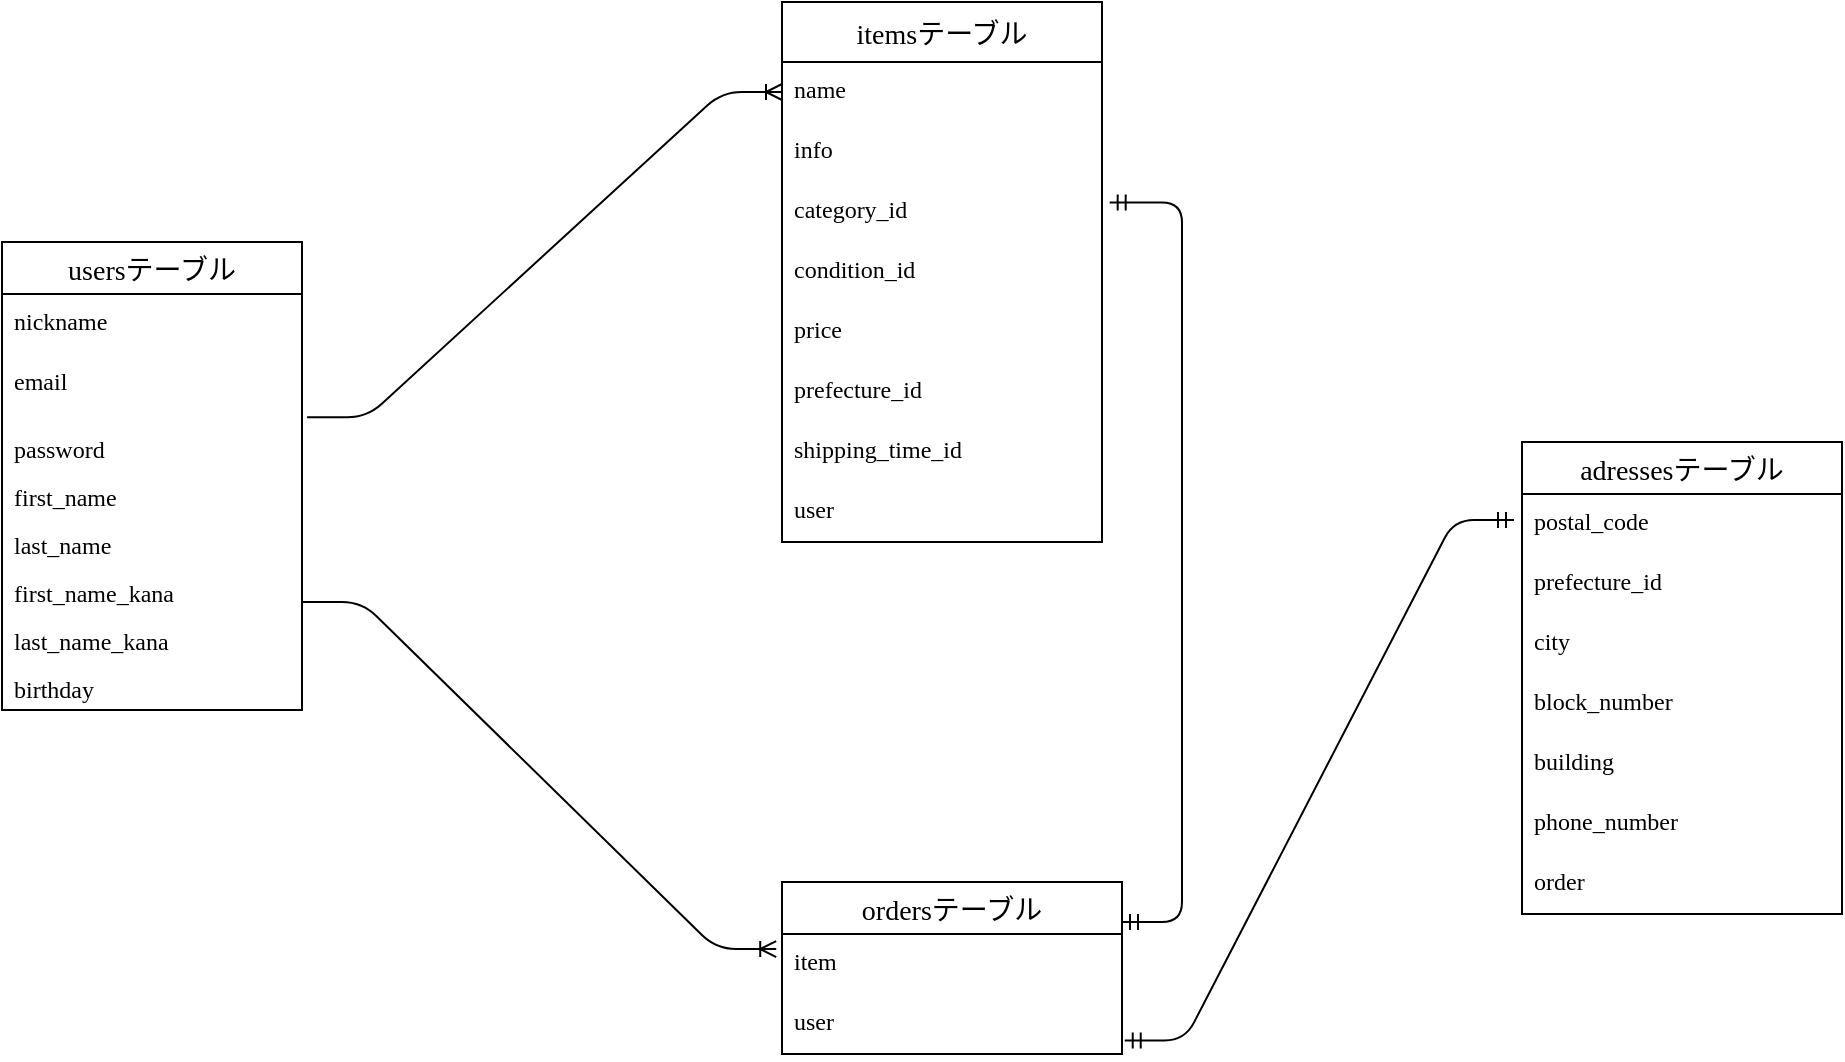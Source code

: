 <mxfile>
    <diagram id="4LPG1Af4XrNEFEFnlUSf" name="ページ1">
        <mxGraphModel dx="2801" dy="708" grid="1" gridSize="10" guides="1" tooltips="1" connect="0" arrows="1" fold="1" page="1" pageScale="1" pageWidth="827" pageHeight="1169" math="0" shadow="0">
            <root>
                <mxCell id="0"/>
                <mxCell id="1" parent="0"/>
                <mxCell id="174" value="usersテーブル" style="swimlane;fontStyle=0;childLayout=stackLayout;horizontal=1;startSize=26;horizontalStack=0;resizeParent=1;resizeParentMax=0;resizeLast=0;collapsible=1;marginBottom=0;align=center;fontSize=14;rounded=0;sketch=0;hachureGap=4;jiggle=2;curveFitting=1;strokeColor=default;fontFamily=Verdana;fillColor=none;" parent="1" vertex="1">
                    <mxGeometry x="-950" y="360" width="150" height="234" as="geometry"/>
                </mxCell>
                <mxCell id="175" value="nickname" style="text;strokeColor=none;fillColor=none;spacingLeft=4;spacingRight=4;overflow=hidden;rotatable=0;points=[[0,0.5],[1,0.5]];portConstraint=eastwest;fontSize=12;rounded=0;sketch=0;hachureGap=4;jiggle=2;curveFitting=1;fontFamily=Verdana;" parent="174" vertex="1">
                    <mxGeometry y="26" width="150" height="30" as="geometry"/>
                </mxCell>
                <mxCell id="176" value="email " style="text;strokeColor=none;fillColor=none;spacingLeft=4;spacingRight=4;overflow=hidden;rotatable=0;points=[[0,0.5],[1,0.5]];portConstraint=eastwest;fontSize=12;rounded=0;sketch=0;hachureGap=4;jiggle=2;curveFitting=1;fontFamily=Verdana;" parent="174" vertex="1">
                    <mxGeometry y="56" width="150" height="34" as="geometry"/>
                </mxCell>
                <mxCell id="177" value="password " style="text;strokeColor=none;fillColor=none;spacingLeft=4;spacingRight=4;overflow=hidden;rotatable=0;points=[[0,0.5],[1,0.5]];portConstraint=eastwest;fontSize=12;rounded=0;sketch=0;hachureGap=4;jiggle=2;curveFitting=1;fontFamily=Verdana;" parent="174" vertex="1">
                    <mxGeometry y="90" width="150" height="24" as="geometry"/>
                </mxCell>
                <mxCell id="181" value="first_name" style="text;strokeColor=none;fillColor=none;spacingLeft=4;spacingRight=4;overflow=hidden;rotatable=0;points=[[0,0.5],[1,0.5]];portConstraint=eastwest;fontSize=12;rounded=0;sketch=0;hachureGap=4;jiggle=2;curveFitting=1;fontFamily=Verdana;" parent="174" vertex="1">
                    <mxGeometry y="114" width="150" height="24" as="geometry"/>
                </mxCell>
                <mxCell id="182" value="last_name " style="text;strokeColor=none;fillColor=none;spacingLeft=4;spacingRight=4;overflow=hidden;rotatable=0;points=[[0,0.5],[1,0.5]];portConstraint=eastwest;fontSize=12;rounded=0;sketch=0;hachureGap=4;jiggle=2;curveFitting=1;fontFamily=Verdana;" parent="174" vertex="1">
                    <mxGeometry y="138" width="150" height="24" as="geometry"/>
                </mxCell>
                <mxCell id="183" value="first_name_kana " style="text;strokeColor=none;fillColor=none;spacingLeft=4;spacingRight=4;overflow=hidden;rotatable=0;points=[[0,0.5],[1,0.5]];portConstraint=eastwest;fontSize=12;rounded=0;sketch=0;hachureGap=4;jiggle=2;curveFitting=1;fontFamily=Verdana;" parent="174" vertex="1">
                    <mxGeometry y="162" width="150" height="24" as="geometry"/>
                </mxCell>
                <mxCell id="184" value="last_name_kana " style="text;strokeColor=none;fillColor=none;spacingLeft=4;spacingRight=4;overflow=hidden;rotatable=0;points=[[0,0.5],[1,0.5]];portConstraint=eastwest;fontSize=12;rounded=0;sketch=0;hachureGap=4;jiggle=2;curveFitting=1;fontFamily=Verdana;" parent="174" vertex="1">
                    <mxGeometry y="186" width="150" height="24" as="geometry"/>
                </mxCell>
                <mxCell id="250" value="birthday " style="text;strokeColor=none;fillColor=none;spacingLeft=4;spacingRight=4;overflow=hidden;rotatable=0;points=[[0,0.5],[1,0.5]];portConstraint=eastwest;fontSize=12;rounded=0;sketch=0;hachureGap=4;jiggle=2;curveFitting=1;fontFamily=Verdana;" vertex="1" parent="174">
                    <mxGeometry y="210" width="150" height="24" as="geometry"/>
                </mxCell>
                <mxCell id="192" value="" style="edgeStyle=entityRelationEdgeStyle;fontSize=12;html=1;endArrow=ERoneToMany;sketch=0;hachureGap=4;jiggle=2;curveFitting=1;fontFamily=Verdana;exitX=1.017;exitY=0.929;exitDx=0;exitDy=0;exitPerimeter=0;" parent="1" source="176" target="197" edge="1">
                    <mxGeometry width="100" height="100" relative="1" as="geometry">
                        <mxPoint x="-530" y="430" as="sourcePoint"/>
                        <mxPoint x="-520" y="438" as="targetPoint"/>
                    </mxGeometry>
                </mxCell>
                <mxCell id="194" value="itemsテーブル" style="swimlane;fontStyle=0;childLayout=stackLayout;horizontal=1;startSize=30;horizontalStack=0;resizeParent=1;resizeParentMax=0;resizeLast=0;collapsible=1;marginBottom=0;align=center;fontSize=14;rounded=0;sketch=0;hachureGap=4;jiggle=2;curveFitting=1;strokeColor=default;fontFamily=Verdana;fillColor=none;" parent="1" vertex="1">
                    <mxGeometry x="-560" y="240" width="160" height="270" as="geometry"/>
                </mxCell>
                <mxCell id="197" value="name" style="text;strokeColor=none;fillColor=none;spacingLeft=4;spacingRight=4;overflow=hidden;rotatable=0;points=[[0,0.5],[1,0.5]];portConstraint=eastwest;fontSize=12;rounded=0;sketch=0;hachureGap=4;jiggle=2;curveFitting=1;fontFamily=Verdana;" parent="194" vertex="1">
                    <mxGeometry y="30" width="160" height="30" as="geometry"/>
                </mxCell>
                <mxCell id="199" value="info " style="text;strokeColor=none;fillColor=none;spacingLeft=4;spacingRight=4;overflow=hidden;rotatable=0;points=[[0,0.5],[1,0.5]];portConstraint=eastwest;fontSize=12;rounded=0;sketch=0;hachureGap=4;jiggle=2;curveFitting=1;fontFamily=Verdana;" parent="194" vertex="1">
                    <mxGeometry y="60" width="160" height="30" as="geometry"/>
                </mxCell>
                <mxCell id="200" value="category_id " style="text;strokeColor=none;fillColor=none;spacingLeft=4;spacingRight=4;overflow=hidden;rotatable=0;points=[[0,0.5],[1,0.5]];portConstraint=eastwest;fontSize=12;rounded=0;sketch=0;hachureGap=4;jiggle=2;curveFitting=1;fontFamily=Verdana;" parent="194" vertex="1">
                    <mxGeometry y="90" width="160" height="30" as="geometry"/>
                </mxCell>
                <mxCell id="202" value="condition_id " style="text;strokeColor=none;fillColor=none;spacingLeft=4;spacingRight=4;overflow=hidden;rotatable=0;points=[[0,0.5],[1,0.5]];portConstraint=eastwest;fontSize=12;rounded=0;sketch=0;hachureGap=4;jiggle=2;curveFitting=1;fontFamily=Verdana;" parent="194" vertex="1">
                    <mxGeometry y="120" width="160" height="30" as="geometry"/>
                </mxCell>
                <mxCell id="203" value="price" style="text;strokeColor=none;fillColor=none;spacingLeft=4;spacingRight=4;overflow=hidden;rotatable=0;points=[[0,0.5],[1,0.5]];portConstraint=eastwest;fontSize=12;rounded=0;sketch=0;hachureGap=4;jiggle=2;curveFitting=1;fontFamily=Verdana;" parent="194" vertex="1">
                    <mxGeometry y="150" width="160" height="30" as="geometry"/>
                </mxCell>
                <mxCell id="204" value="prefecture_id" style="text;strokeColor=none;fillColor=none;spacingLeft=4;spacingRight=4;overflow=hidden;rotatable=0;points=[[0,0.5],[1,0.5]];portConstraint=eastwest;fontSize=12;rounded=0;sketch=0;hachureGap=4;jiggle=2;curveFitting=1;fontFamily=Verdana;" parent="194" vertex="1">
                    <mxGeometry y="180" width="160" height="30" as="geometry"/>
                </mxCell>
                <mxCell id="251" value="shipping_time_id" style="text;strokeColor=none;fillColor=none;spacingLeft=4;spacingRight=4;overflow=hidden;rotatable=0;points=[[0,0.5],[1,0.5]];portConstraint=eastwest;fontSize=12;rounded=0;sketch=0;hachureGap=4;jiggle=2;curveFitting=1;fontFamily=Verdana;" vertex="1" parent="194">
                    <mxGeometry y="210" width="160" height="30" as="geometry"/>
                </mxCell>
                <mxCell id="252" value="user" style="text;strokeColor=none;fillColor=none;spacingLeft=4;spacingRight=4;overflow=hidden;rotatable=0;points=[[0,0.5],[1,0.5]];portConstraint=eastwest;fontSize=12;rounded=0;sketch=0;hachureGap=4;jiggle=2;curveFitting=1;fontFamily=Verdana;" vertex="1" parent="194">
                    <mxGeometry y="240" width="160" height="30" as="geometry"/>
                </mxCell>
                <mxCell id="210" value="ordersテーブル" style="swimlane;fontStyle=0;childLayout=stackLayout;horizontal=1;startSize=26;horizontalStack=0;resizeParent=1;resizeParentMax=0;resizeLast=0;collapsible=1;marginBottom=0;align=center;fontSize=14;rounded=0;sketch=0;hachureGap=4;jiggle=2;curveFitting=1;strokeColor=default;fontFamily=Verdana;fillColor=none;" parent="1" vertex="1">
                    <mxGeometry x="-560" y="680" width="170" height="86" as="geometry"/>
                </mxCell>
                <mxCell id="213" value="item" style="text;strokeColor=none;fillColor=none;spacingLeft=4;spacingRight=4;overflow=hidden;rotatable=0;points=[[0,0.5],[1,0.5]];portConstraint=eastwest;fontSize=12;rounded=0;sketch=0;hachureGap=4;jiggle=2;curveFitting=1;fontFamily=Verdana;" parent="210" vertex="1">
                    <mxGeometry y="26" width="170" height="30" as="geometry"/>
                </mxCell>
                <mxCell id="244" value="user" style="text;strokeColor=none;fillColor=none;spacingLeft=4;spacingRight=4;overflow=hidden;rotatable=0;points=[[0,0.5],[1,0.5]];portConstraint=eastwest;fontSize=12;rounded=0;sketch=0;hachureGap=4;jiggle=2;curveFitting=1;fontFamily=Verdana;" parent="210" vertex="1">
                    <mxGeometry y="56" width="170" height="30" as="geometry"/>
                </mxCell>
                <mxCell id="218" value="adressesテーブル" style="swimlane;fontStyle=0;childLayout=stackLayout;horizontal=1;startSize=26;horizontalStack=0;resizeParent=1;resizeParentMax=0;resizeLast=0;collapsible=1;marginBottom=0;align=center;fontSize=14;rounded=0;sketch=0;hachureGap=4;jiggle=2;curveFitting=1;strokeColor=default;fontFamily=Verdana;fillColor=none;" parent="1" vertex="1">
                    <mxGeometry x="-190" y="460" width="160" height="236" as="geometry"/>
                </mxCell>
                <mxCell id="219" value="postal_code" style="text;strokeColor=none;fillColor=none;spacingLeft=4;spacingRight=4;overflow=hidden;rotatable=0;points=[[0,0.5],[1,0.5]];portConstraint=eastwest;fontSize=12;rounded=0;sketch=0;hachureGap=4;jiggle=2;curveFitting=1;fontFamily=Verdana;" parent="218" vertex="1">
                    <mxGeometry y="26" width="160" height="30" as="geometry"/>
                </mxCell>
                <mxCell id="220" value="prefecture_id" style="text;strokeColor=none;fillColor=none;spacingLeft=4;spacingRight=4;overflow=hidden;rotatable=0;points=[[0,0.5],[1,0.5]];portConstraint=eastwest;fontSize=12;rounded=0;sketch=0;hachureGap=4;jiggle=2;curveFitting=1;fontFamily=Verdana;" parent="218" vertex="1">
                    <mxGeometry y="56" width="160" height="30" as="geometry"/>
                </mxCell>
                <mxCell id="221" value="city" style="text;strokeColor=none;fillColor=none;spacingLeft=4;spacingRight=4;overflow=hidden;rotatable=0;points=[[0,0.5],[1,0.5]];portConstraint=eastwest;fontSize=12;rounded=0;sketch=0;hachureGap=4;jiggle=2;curveFitting=1;fontFamily=Verdana;" parent="218" vertex="1">
                    <mxGeometry y="86" width="160" height="30" as="geometry"/>
                </mxCell>
                <mxCell id="246" value="block_number" style="text;strokeColor=none;fillColor=none;spacingLeft=4;spacingRight=4;overflow=hidden;rotatable=0;points=[[0,0.5],[1,0.5]];portConstraint=eastwest;fontSize=12;rounded=0;sketch=0;hachureGap=4;jiggle=2;curveFitting=1;fontFamily=Verdana;" parent="218" vertex="1">
                    <mxGeometry y="116" width="160" height="30" as="geometry"/>
                </mxCell>
                <mxCell id="247" value="building " style="text;strokeColor=none;fillColor=none;spacingLeft=4;spacingRight=4;overflow=hidden;rotatable=0;points=[[0,0.5],[1,0.5]];portConstraint=eastwest;fontSize=12;rounded=0;sketch=0;hachureGap=4;jiggle=2;curveFitting=1;fontFamily=Verdana;" parent="218" vertex="1">
                    <mxGeometry y="146" width="160" height="30" as="geometry"/>
                </mxCell>
                <mxCell id="248" value="phone_number " style="text;strokeColor=none;fillColor=none;spacingLeft=4;spacingRight=4;overflow=hidden;rotatable=0;points=[[0,0.5],[1,0.5]];portConstraint=eastwest;fontSize=12;rounded=0;sketch=0;hachureGap=4;jiggle=2;curveFitting=1;fontFamily=Verdana;" parent="218" vertex="1">
                    <mxGeometry y="176" width="160" height="30" as="geometry"/>
                </mxCell>
                <mxCell id="249" value="order" style="text;strokeColor=none;fillColor=none;spacingLeft=4;spacingRight=4;overflow=hidden;rotatable=0;points=[[0,0.5],[1,0.5]];portConstraint=eastwest;fontSize=12;rounded=0;sketch=0;hachureGap=4;jiggle=2;curveFitting=1;fontFamily=Verdana;" parent="218" vertex="1">
                    <mxGeometry y="206" width="160" height="30" as="geometry"/>
                </mxCell>
                <mxCell id="222" value="" style="edgeStyle=entityRelationEdgeStyle;fontSize=12;html=1;endArrow=ERoneToMany;sketch=0;hachureGap=4;jiggle=2;curveFitting=1;fontFamily=Verdana;entryX=-0.017;entryY=0.251;entryDx=0;entryDy=0;entryPerimeter=0;" parent="1" target="213" edge="1">
                    <mxGeometry width="100" height="100" relative="1" as="geometry">
                        <mxPoint x="-800" y="540" as="sourcePoint"/>
                        <mxPoint x="-430" y="600" as="targetPoint"/>
                    </mxGeometry>
                </mxCell>
                <mxCell id="242" value="" style="edgeStyle=entityRelationEdgeStyle;fontSize=12;html=1;endArrow=ERmandOne;startArrow=ERmandOne;sketch=0;hachureGap=4;jiggle=2;curveFitting=1;fontFamily=Verdana;entryX=-0.025;entryY=0.433;entryDx=0;entryDy=0;entryPerimeter=0;exitX=1.008;exitY=0.773;exitDx=0;exitDy=0;exitPerimeter=0;" parent="1" source="244" target="219" edge="1">
                    <mxGeometry width="100" height="100" relative="1" as="geometry">
                        <mxPoint x="-399.04" y="782.8" as="sourcePoint"/>
                        <mxPoint x="-300" y="190" as="targetPoint"/>
                    </mxGeometry>
                </mxCell>
                <mxCell id="243" value="" style="edgeStyle=entityRelationEdgeStyle;fontSize=12;html=1;endArrow=ERmandOne;startArrow=ERmandOne;sketch=0;hachureGap=4;jiggle=2;curveFitting=1;fontFamily=Verdana;entryX=1.024;entryY=0.342;entryDx=0;entryDy=0;entryPerimeter=0;" parent="1" target="200" edge="1">
                    <mxGeometry width="100" height="100" relative="1" as="geometry">
                        <mxPoint x="-390" y="700" as="sourcePoint"/>
                        <mxPoint x="-399.04" y="466.41" as="targetPoint"/>
                    </mxGeometry>
                </mxCell>
            </root>
        </mxGraphModel>
    </diagram>
</mxfile>